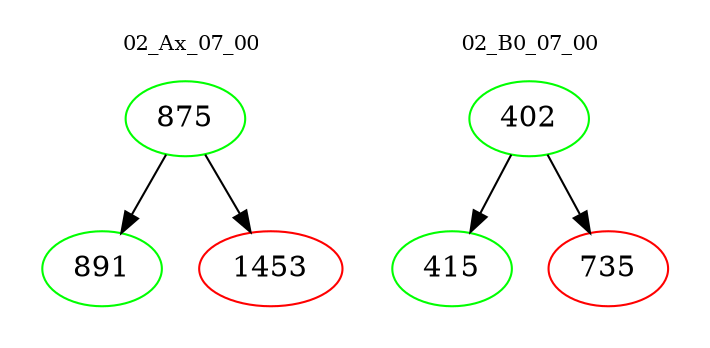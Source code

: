 digraph{
subgraph cluster_0 {
color = white
label = "02_Ax_07_00";
fontsize=10;
T0_875 [label="875", color="green"]
T0_875 -> T0_891 [color="black"]
T0_891 [label="891", color="green"]
T0_875 -> T0_1453 [color="black"]
T0_1453 [label="1453", color="red"]
}
subgraph cluster_1 {
color = white
label = "02_B0_07_00";
fontsize=10;
T1_402 [label="402", color="green"]
T1_402 -> T1_415 [color="black"]
T1_415 [label="415", color="green"]
T1_402 -> T1_735 [color="black"]
T1_735 [label="735", color="red"]
}
}
